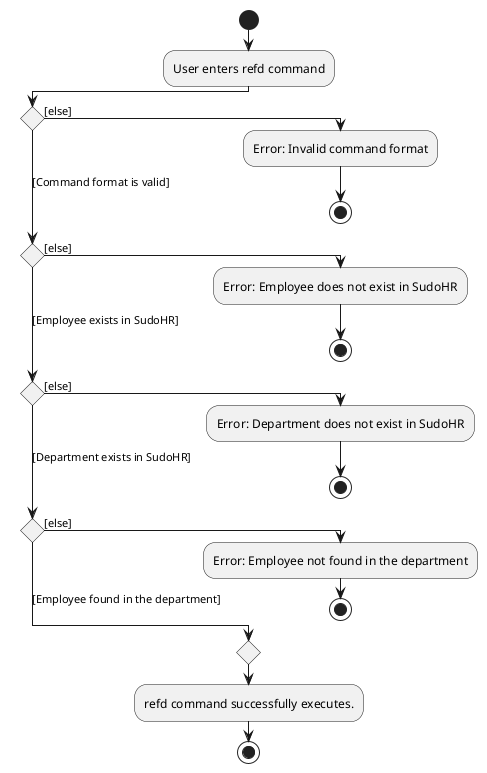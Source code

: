 
@startuml
!pragma useVerticalIf on
start
:User enters refd command;
if () then ([else])
  :Error: Invalid command format;
  stop
([Command format is valid])elseif () then ([else])
  :Error: Employee does not exist in SudoHR;
  stop
([Employee exists in SudoHR])elseif () then ([else])
 :Error: Department does not exist in SudoHR;
  stop
([Department exists in SudoHR])elseif () then ([else])
  :Error: Employee not found in the department;
  stop
 else ([Employee found in the department])
endif
  :refd command successfully executes.;
stop

@enduml